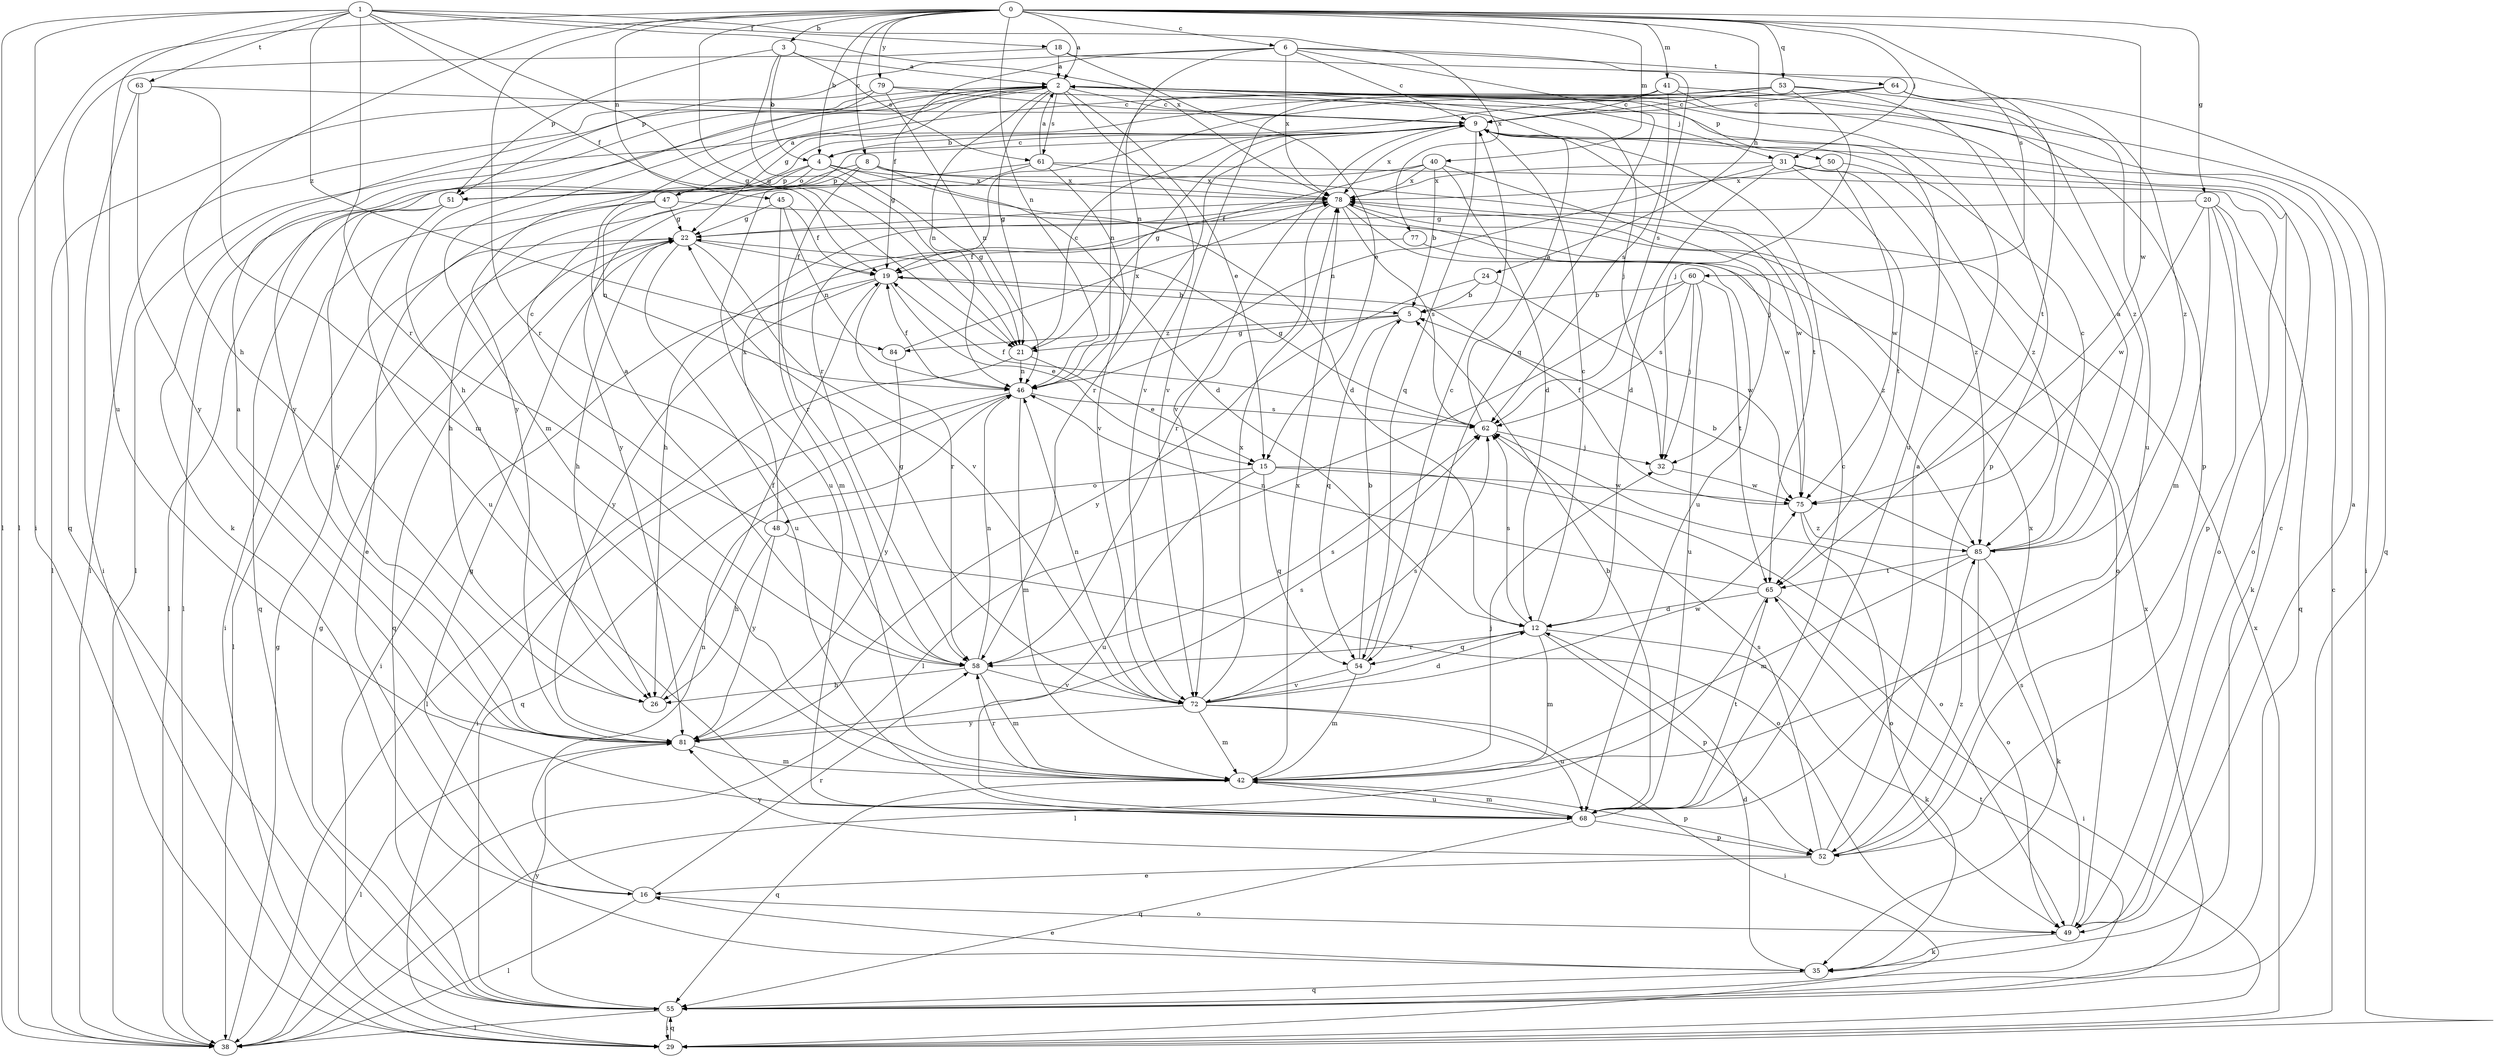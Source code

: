strict digraph  {
0;
1;
2;
3;
4;
5;
6;
8;
9;
12;
15;
16;
18;
19;
20;
21;
22;
24;
26;
29;
31;
32;
35;
38;
40;
41;
42;
45;
46;
47;
48;
49;
50;
51;
52;
53;
54;
55;
58;
60;
61;
62;
63;
64;
65;
68;
72;
75;
77;
78;
79;
81;
84;
85;
0 -> 2  [label=a];
0 -> 3  [label=b];
0 -> 4  [label=b];
0 -> 6  [label=c];
0 -> 8  [label=c];
0 -> 20  [label=g];
0 -> 21  [label=g];
0 -> 24  [label=h];
0 -> 26  [label=h];
0 -> 31  [label=j];
0 -> 38  [label=l];
0 -> 40  [label=m];
0 -> 41  [label=m];
0 -> 45  [label=n];
0 -> 46  [label=n];
0 -> 53  [label=q];
0 -> 58  [label=r];
0 -> 60  [label=s];
0 -> 75  [label=w];
0 -> 79  [label=y];
1 -> 18  [label=f];
1 -> 19  [label=f];
1 -> 21  [label=g];
1 -> 29  [label=i];
1 -> 38  [label=l];
1 -> 58  [label=r];
1 -> 63  [label=t];
1 -> 68  [label=u];
1 -> 77  [label=x];
1 -> 78  [label=x];
1 -> 84  [label=z];
2 -> 9  [label=c];
2 -> 15  [label=e];
2 -> 21  [label=g];
2 -> 31  [label=j];
2 -> 32  [label=j];
2 -> 35  [label=k];
2 -> 38  [label=l];
2 -> 42  [label=m];
2 -> 46  [label=n];
2 -> 50  [label=p];
2 -> 61  [label=s];
2 -> 72  [label=v];
2 -> 81  [label=y];
3 -> 2  [label=a];
3 -> 4  [label=b];
3 -> 21  [label=g];
3 -> 51  [label=p];
3 -> 61  [label=s];
4 -> 9  [label=c];
4 -> 12  [label=d];
4 -> 21  [label=g];
4 -> 38  [label=l];
4 -> 47  [label=o];
4 -> 51  [label=p];
4 -> 78  [label=x];
5 -> 21  [label=g];
5 -> 54  [label=q];
5 -> 84  [label=z];
6 -> 9  [label=c];
6 -> 19  [label=f];
6 -> 46  [label=n];
6 -> 51  [label=p];
6 -> 54  [label=q];
6 -> 62  [label=s];
6 -> 64  [label=t];
6 -> 78  [label=x];
8 -> 12  [label=d];
8 -> 38  [label=l];
8 -> 51  [label=p];
8 -> 58  [label=r];
8 -> 75  [label=w];
8 -> 78  [label=x];
9 -> 4  [label=b];
9 -> 21  [label=g];
9 -> 54  [label=q];
9 -> 58  [label=r];
9 -> 65  [label=t];
9 -> 72  [label=v];
9 -> 78  [label=x];
12 -> 9  [label=c];
12 -> 35  [label=k];
12 -> 42  [label=m];
12 -> 52  [label=p];
12 -> 54  [label=q];
12 -> 58  [label=r];
12 -> 62  [label=s];
15 -> 48  [label=o];
15 -> 49  [label=o];
15 -> 54  [label=q];
15 -> 68  [label=u];
15 -> 75  [label=w];
16 -> 22  [label=g];
16 -> 38  [label=l];
16 -> 46  [label=n];
16 -> 49  [label=o];
16 -> 58  [label=r];
18 -> 2  [label=a];
18 -> 15  [label=e];
18 -> 55  [label=q];
18 -> 65  [label=t];
19 -> 5  [label=b];
19 -> 15  [label=e];
19 -> 29  [label=i];
19 -> 58  [label=r];
19 -> 81  [label=y];
20 -> 22  [label=g];
20 -> 35  [label=k];
20 -> 42  [label=m];
20 -> 52  [label=p];
20 -> 55  [label=q];
20 -> 75  [label=w];
21 -> 9  [label=c];
21 -> 15  [label=e];
21 -> 38  [label=l];
21 -> 46  [label=n];
22 -> 19  [label=f];
22 -> 26  [label=h];
22 -> 38  [label=l];
22 -> 55  [label=q];
22 -> 68  [label=u];
22 -> 72  [label=v];
24 -> 5  [label=b];
24 -> 75  [label=w];
24 -> 81  [label=y];
26 -> 19  [label=f];
29 -> 9  [label=c];
29 -> 55  [label=q];
29 -> 78  [label=x];
31 -> 12  [label=d];
31 -> 46  [label=n];
31 -> 49  [label=o];
31 -> 65  [label=t];
31 -> 78  [label=x];
31 -> 85  [label=z];
32 -> 75  [label=w];
35 -> 12  [label=d];
35 -> 16  [label=e];
35 -> 55  [label=q];
38 -> 22  [label=g];
40 -> 5  [label=b];
40 -> 12  [label=d];
40 -> 19  [label=f];
40 -> 32  [label=j];
40 -> 78  [label=x];
40 -> 81  [label=y];
41 -> 9  [label=c];
41 -> 29  [label=i];
41 -> 46  [label=n];
41 -> 52  [label=p];
41 -> 62  [label=s];
41 -> 72  [label=v];
42 -> 32  [label=j];
42 -> 52  [label=p];
42 -> 55  [label=q];
42 -> 58  [label=r];
42 -> 68  [label=u];
42 -> 78  [label=x];
45 -> 19  [label=f];
45 -> 22  [label=g];
45 -> 42  [label=m];
45 -> 46  [label=n];
46 -> 19  [label=f];
46 -> 29  [label=i];
46 -> 42  [label=m];
46 -> 55  [label=q];
46 -> 62  [label=s];
47 -> 2  [label=a];
47 -> 16  [label=e];
47 -> 22  [label=g];
47 -> 29  [label=i];
47 -> 46  [label=n];
47 -> 49  [label=o];
48 -> 9  [label=c];
48 -> 26  [label=h];
48 -> 49  [label=o];
48 -> 78  [label=x];
48 -> 81  [label=y];
49 -> 2  [label=a];
49 -> 9  [label=c];
49 -> 35  [label=k];
49 -> 62  [label=s];
50 -> 75  [label=w];
50 -> 78  [label=x];
50 -> 85  [label=z];
51 -> 55  [label=q];
51 -> 68  [label=u];
51 -> 81  [label=y];
52 -> 2  [label=a];
52 -> 16  [label=e];
52 -> 62  [label=s];
52 -> 78  [label=x];
52 -> 81  [label=y];
52 -> 85  [label=z];
53 -> 9  [label=c];
53 -> 22  [label=g];
53 -> 32  [label=j];
53 -> 52  [label=p];
53 -> 58  [label=r];
53 -> 85  [label=z];
54 -> 5  [label=b];
54 -> 9  [label=c];
54 -> 42  [label=m];
54 -> 72  [label=v];
55 -> 22  [label=g];
55 -> 29  [label=i];
55 -> 38  [label=l];
55 -> 65  [label=t];
55 -> 78  [label=x];
55 -> 81  [label=y];
58 -> 2  [label=a];
58 -> 26  [label=h];
58 -> 42  [label=m];
58 -> 46  [label=n];
58 -> 62  [label=s];
58 -> 72  [label=v];
60 -> 5  [label=b];
60 -> 32  [label=j];
60 -> 38  [label=l];
60 -> 62  [label=s];
60 -> 65  [label=t];
60 -> 68  [label=u];
61 -> 2  [label=a];
61 -> 26  [label=h];
61 -> 49  [label=o];
61 -> 68  [label=u];
61 -> 72  [label=v];
61 -> 78  [label=x];
62 -> 2  [label=a];
62 -> 19  [label=f];
62 -> 22  [label=g];
62 -> 32  [label=j];
63 -> 9  [label=c];
63 -> 29  [label=i];
63 -> 42  [label=m];
63 -> 81  [label=y];
64 -> 9  [label=c];
64 -> 38  [label=l];
64 -> 55  [label=q];
64 -> 68  [label=u];
64 -> 81  [label=y];
64 -> 85  [label=z];
65 -> 12  [label=d];
65 -> 29  [label=i];
65 -> 38  [label=l];
65 -> 46  [label=n];
68 -> 5  [label=b];
68 -> 9  [label=c];
68 -> 42  [label=m];
68 -> 52  [label=p];
68 -> 55  [label=q];
68 -> 65  [label=t];
72 -> 12  [label=d];
72 -> 22  [label=g];
72 -> 29  [label=i];
72 -> 42  [label=m];
72 -> 46  [label=n];
72 -> 62  [label=s];
72 -> 68  [label=u];
72 -> 75  [label=w];
72 -> 78  [label=x];
72 -> 81  [label=y];
75 -> 19  [label=f];
75 -> 49  [label=o];
75 -> 85  [label=z];
77 -> 19  [label=f];
77 -> 85  [label=z];
78 -> 22  [label=g];
78 -> 26  [label=h];
78 -> 58  [label=r];
78 -> 62  [label=s];
78 -> 68  [label=u];
78 -> 75  [label=w];
79 -> 9  [label=c];
79 -> 26  [label=h];
79 -> 38  [label=l];
79 -> 46  [label=n];
79 -> 68  [label=u];
81 -> 2  [label=a];
81 -> 38  [label=l];
81 -> 42  [label=m];
81 -> 62  [label=s];
84 -> 78  [label=x];
84 -> 81  [label=y];
85 -> 2  [label=a];
85 -> 5  [label=b];
85 -> 9  [label=c];
85 -> 35  [label=k];
85 -> 42  [label=m];
85 -> 49  [label=o];
85 -> 65  [label=t];
}
